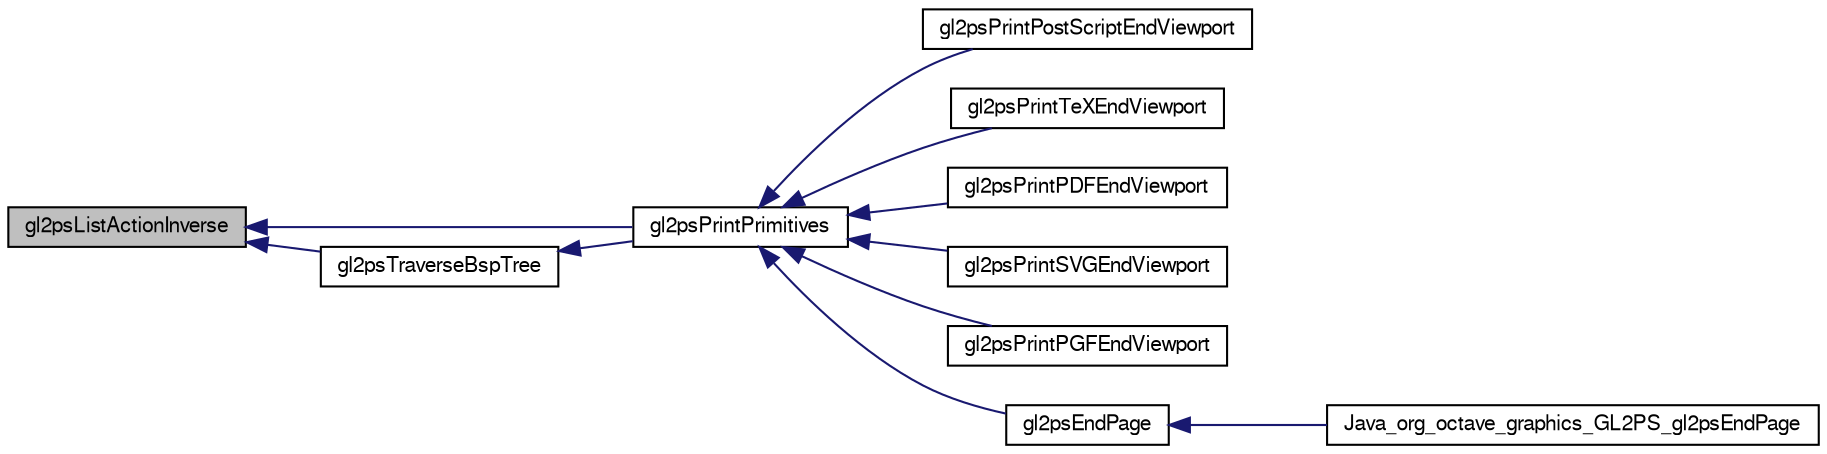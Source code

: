 digraph G
{
  edge [fontname="FreeSans",fontsize="10",labelfontname="FreeSans",labelfontsize="10"];
  node [fontname="FreeSans",fontsize="10",shape=record];
  rankdir="LR";
  Node1 [label="gl2psListActionInverse",height=0.2,width=0.4,color="black", fillcolor="grey75", style="filled" fontcolor="black"];
  Node1 -> Node2 [dir="back",color="midnightblue",fontsize="10",style="solid",fontname="FreeSans"];
  Node2 [label="gl2psPrintPrimitives",height=0.2,width=0.4,color="black", fillcolor="white", style="filled",URL="$gl2ps_8c.html#a2a8f02c7a6eab001539f77b01f6d1941"];
  Node2 -> Node3 [dir="back",color="midnightblue",fontsize="10",style="solid",fontname="FreeSans"];
  Node3 [label="gl2psPrintPostScriptEndViewport",height=0.2,width=0.4,color="black", fillcolor="white", style="filled",URL="$gl2ps_8c.html#a3b0407153bd204bbcd617bf5a58ccd1c"];
  Node2 -> Node4 [dir="back",color="midnightblue",fontsize="10",style="solid",fontname="FreeSans"];
  Node4 [label="gl2psPrintTeXEndViewport",height=0.2,width=0.4,color="black", fillcolor="white", style="filled",URL="$gl2ps_8c.html#aa6c5bfc1045d8ad7b804164a3dc5fba8"];
  Node2 -> Node5 [dir="back",color="midnightblue",fontsize="10",style="solid",fontname="FreeSans"];
  Node5 [label="gl2psPrintPDFEndViewport",height=0.2,width=0.4,color="black", fillcolor="white", style="filled",URL="$gl2ps_8c.html#ab5bab8e233f1b7764e4747e3d8417d77"];
  Node2 -> Node6 [dir="back",color="midnightblue",fontsize="10",style="solid",fontname="FreeSans"];
  Node6 [label="gl2psPrintSVGEndViewport",height=0.2,width=0.4,color="black", fillcolor="white", style="filled",URL="$gl2ps_8c.html#a87f0c591d086c9139c5ea40cdb3bf64b"];
  Node2 -> Node7 [dir="back",color="midnightblue",fontsize="10",style="solid",fontname="FreeSans"];
  Node7 [label="gl2psPrintPGFEndViewport",height=0.2,width=0.4,color="black", fillcolor="white", style="filled",URL="$gl2ps_8c.html#ad1fb2099f1148001f84b7fe92f91089c"];
  Node2 -> Node8 [dir="back",color="midnightblue",fontsize="10",style="solid",fontname="FreeSans"];
  Node8 [label="gl2psEndPage",height=0.2,width=0.4,color="black", fillcolor="white", style="filled",URL="$gl2ps_8h.html#aaf866dd47c48600f1a724ddc49961a87"];
  Node8 -> Node9 [dir="back",color="midnightblue",fontsize="10",style="solid",fontname="FreeSans"];
  Node9 [label="Java_org_octave_graphics_GL2PS_gl2psEndPage",height=0.2,width=0.4,color="black", fillcolor="white", style="filled",URL="$gl2ps__java_8c.html#a42f69f605fe17bb51e569a004152f98a"];
  Node1 -> Node10 [dir="back",color="midnightblue",fontsize="10",style="solid",fontname="FreeSans"];
  Node10 [label="gl2psTraverseBspTree",height=0.2,width=0.4,color="black", fillcolor="white", style="filled",URL="$gl2ps_8c.html#a5f67fc7db4d0c77a098286dc232222e1"];
  Node10 -> Node2 [dir="back",color="midnightblue",fontsize="10",style="solid",fontname="FreeSans"];
}
